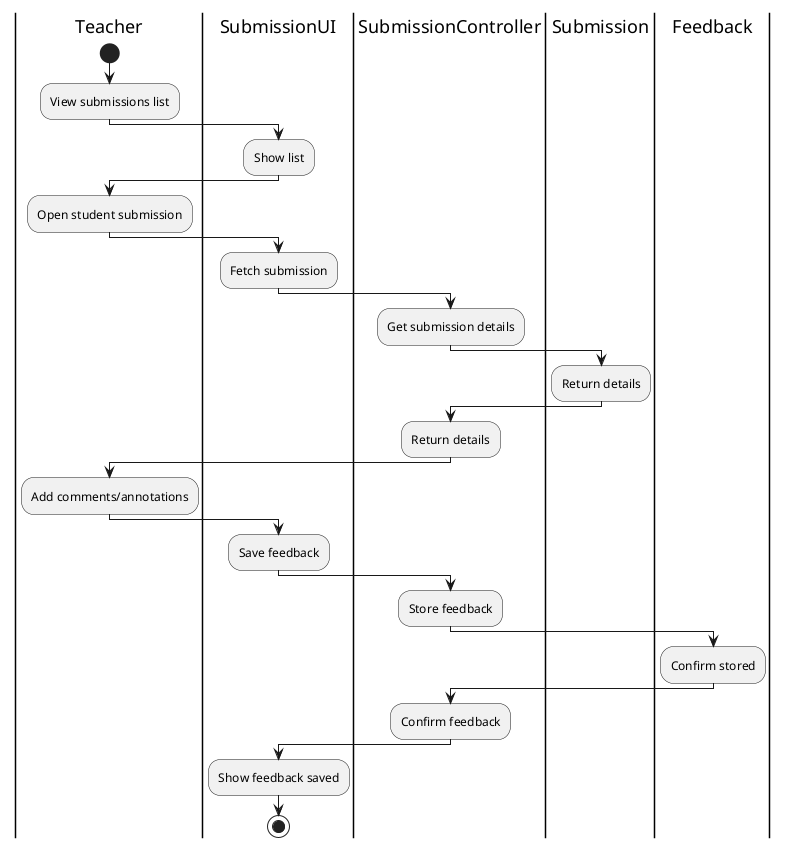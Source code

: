 @startuml ReviewSubmissionsComment
|Teacher|
start
:View submissions list;
|SubmissionUI|
:Show list;
|Teacher|
:Open student submission;
|SubmissionUI|
:Fetch submission;
|SubmissionController|
:Get submission details;
|Submission|
:Return details;
|SubmissionController|
:Return details;
|Teacher|
:Add comments/annotations;
|SubmissionUI|
:Save feedback;
|SubmissionController|
:Store feedback;
|Feedback|
:Confirm stored;
|SubmissionController|
:Confirm feedback;
|SubmissionUI|
:Show feedback saved;
stop
@enduml